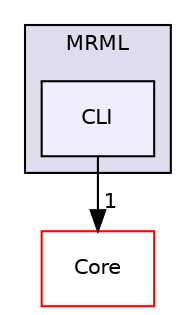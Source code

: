 digraph "Libs/MRML/CLI" {
  bgcolor=transparent;
  compound=true
  node [ fontsize="10", fontname="Helvetica"];
  edge [ labelfontsize="10", labelfontname="Helvetica"];
  subgraph clusterdir_bf88b8eb9079642a844821688c9bd6e7 {
    graph [ bgcolor="#ddddee", pencolor="black", label="MRML" fontname="Helvetica", fontsize="10", URL="dir_bf88b8eb9079642a844821688c9bd6e7.html"]
  dir_786efe22734b93847dd887cad6b50e8d [shape=box, label="CLI", style="filled", fillcolor="#eeeeff", pencolor="black", URL="dir_786efe22734b93847dd887cad6b50e8d.html"];
  }
  dir_4aaa3159dc61d8dcfd3044c605667d3e [shape=box label="Core" color="red" URL="dir_4aaa3159dc61d8dcfd3044c605667d3e.html"];
  dir_786efe22734b93847dd887cad6b50e8d->dir_4aaa3159dc61d8dcfd3044c605667d3e [headlabel="1", labeldistance=1.5 headhref="dir_000017_000018.html"];
}
